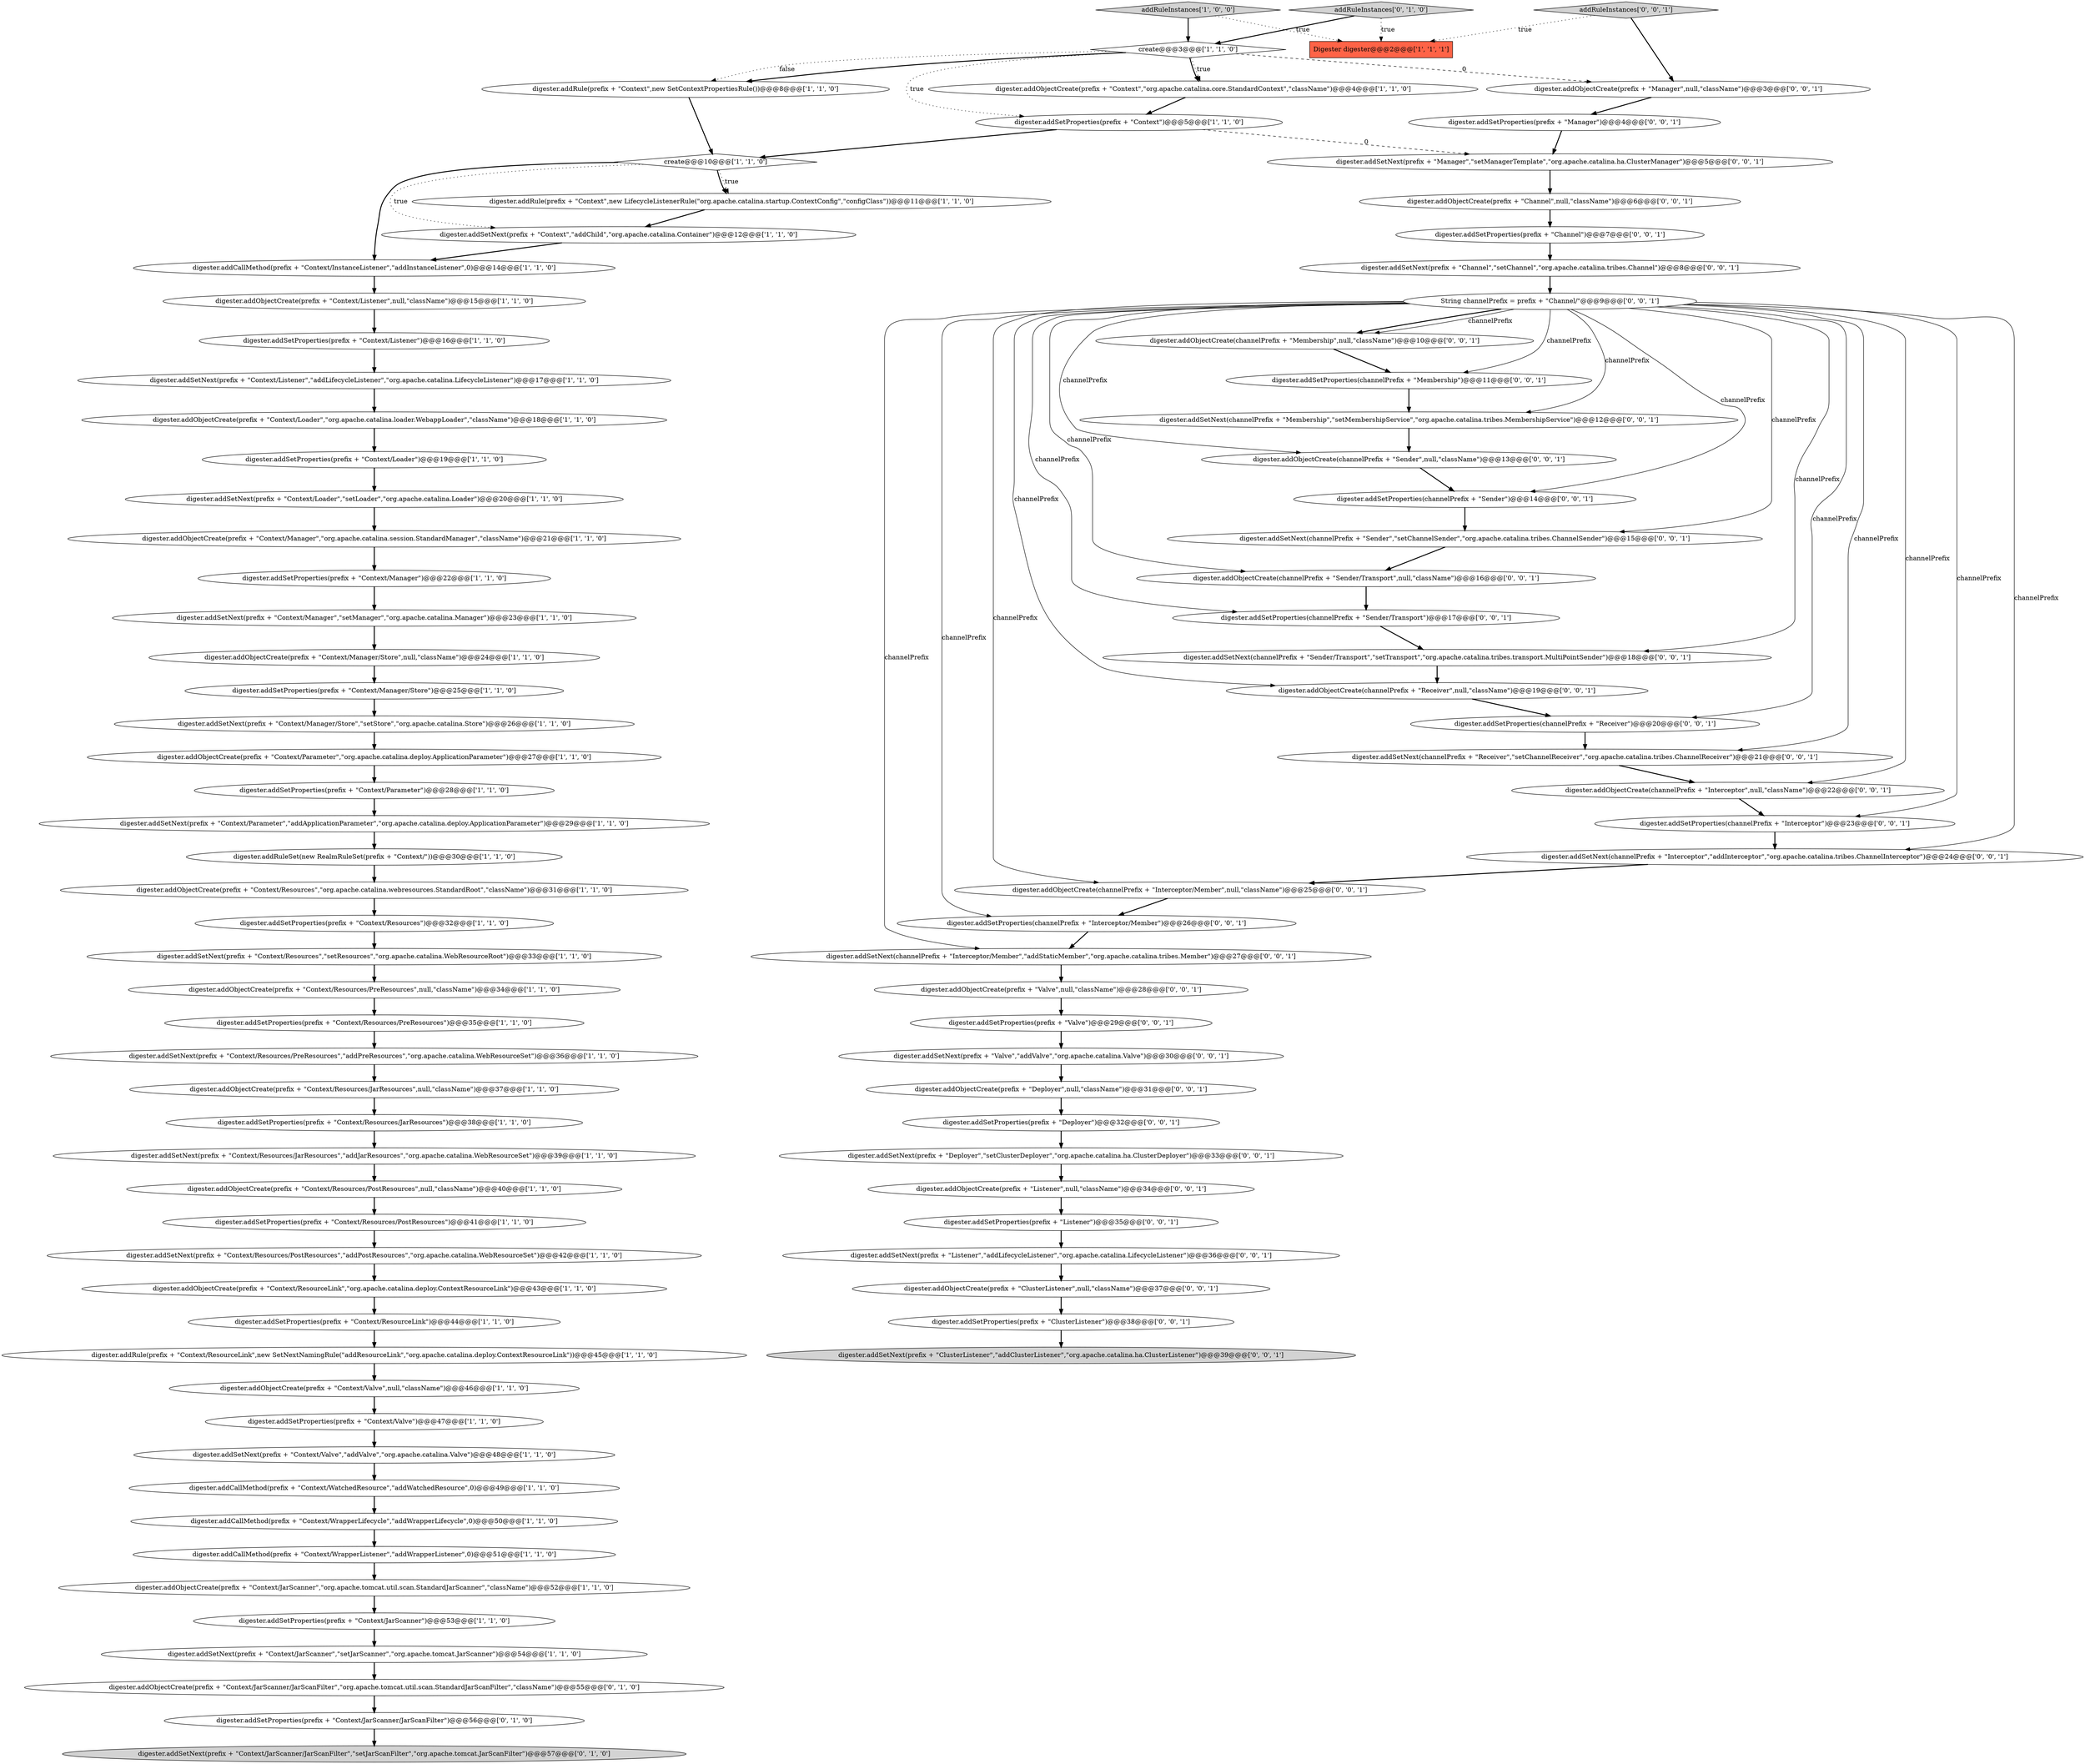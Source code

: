 digraph {
44 [style = filled, label = "digester.addSetProperties(prefix + \"Context/ResourceLink\")@@@44@@@['1', '1', '0']", fillcolor = white, shape = ellipse image = "AAA0AAABBB1BBB"];
3 [style = filled, label = "digester.addSetNext(prefix + \"Context/Valve\",\"addValve\",\"org.apache.catalina.Valve\")@@@48@@@['1', '1', '0']", fillcolor = white, shape = ellipse image = "AAA0AAABBB1BBB"];
10 [style = filled, label = "digester.addObjectCreate(prefix + \"Context/Valve\",null,\"className\")@@@46@@@['1', '1', '0']", fillcolor = white, shape = ellipse image = "AAA0AAABBB1BBB"];
89 [style = filled, label = "digester.addSetProperties(channelPrefix + \"Membership\")@@@11@@@['0', '0', '1']", fillcolor = white, shape = ellipse image = "AAA0AAABBB3BBB"];
50 [style = filled, label = "addRuleInstances['0', '1', '0']", fillcolor = lightgray, shape = diamond image = "AAA0AAABBB2BBB"];
4 [style = filled, label = "digester.addSetNext(prefix + \"Context/Resources/JarResources\",\"addJarResources\",\"org.apache.catalina.WebResourceSet\")@@@39@@@['1', '1', '0']", fillcolor = white, shape = ellipse image = "AAA0AAABBB1BBB"];
52 [style = filled, label = "digester.addSetProperties(prefix + \"Context/JarScanner/JarScanFilter\")@@@56@@@['0', '1', '0']", fillcolor = white, shape = ellipse image = "AAA1AAABBB2BBB"];
39 [style = filled, label = "digester.addSetProperties(prefix + \"Context/Listener\")@@@16@@@['1', '1', '0']", fillcolor = white, shape = ellipse image = "AAA0AAABBB1BBB"];
53 [style = filled, label = "digester.addObjectCreate(prefix + \"Context/JarScanner/JarScanFilter\",\"org.apache.tomcat.util.scan.StandardJarScanFilter\",\"className\")@@@55@@@['0', '1', '0']", fillcolor = white, shape = ellipse image = "AAA1AAABBB2BBB"];
24 [style = filled, label = "digester.addCallMethod(prefix + \"Context/WatchedResource\",\"addWatchedResource\",0)@@@49@@@['1', '1', '0']", fillcolor = white, shape = ellipse image = "AAA0AAABBB1BBB"];
42 [style = filled, label = "digester.addObjectCreate(prefix + \"Context/JarScanner\",\"org.apache.tomcat.util.scan.StandardJarScanner\",\"className\")@@@52@@@['1', '1', '0']", fillcolor = white, shape = ellipse image = "AAA0AAABBB1BBB"];
0 [style = filled, label = "digester.addSetNext(prefix + \"Context/Resources/PostResources\",\"addPostResources\",\"org.apache.catalina.WebResourceSet\")@@@42@@@['1', '1', '0']", fillcolor = white, shape = ellipse image = "AAA0AAABBB1BBB"];
90 [style = filled, label = "digester.addSetNext(prefix + \"ClusterListener\",\"addClusterListener\",\"org.apache.catalina.ha.ClusterListener\")@@@39@@@['0', '0', '1']", fillcolor = lightgray, shape = ellipse image = "AAA0AAABBB3BBB"];
46 [style = filled, label = "digester.addSetNext(prefix + \"Context/Resources\",\"setResources\",\"org.apache.catalina.WebResourceRoot\")@@@33@@@['1', '1', '0']", fillcolor = white, shape = ellipse image = "AAA0AAABBB1BBB"];
11 [style = filled, label = "digester.addSetNext(prefix + \"Context/Resources/PreResources\",\"addPreResources\",\"org.apache.catalina.WebResourceSet\")@@@36@@@['1', '1', '0']", fillcolor = white, shape = ellipse image = "AAA0AAABBB1BBB"];
68 [style = filled, label = "addRuleInstances['0', '0', '1']", fillcolor = lightgray, shape = diamond image = "AAA0AAABBB3BBB"];
36 [style = filled, label = "digester.addSetNext(prefix + \"Context/Manager\",\"setManager\",\"org.apache.catalina.Manager\")@@@23@@@['1', '1', '0']", fillcolor = white, shape = ellipse image = "AAA0AAABBB1BBB"];
84 [style = filled, label = "digester.addObjectCreate(prefix + \"ClusterListener\",null,\"className\")@@@37@@@['0', '0', '1']", fillcolor = white, shape = ellipse image = "AAA0AAABBB3BBB"];
13 [style = filled, label = "digester.addObjectCreate(prefix + \"Context\",\"org.apache.catalina.core.StandardContext\",\"className\")@@@4@@@['1', '1', '0']", fillcolor = white, shape = ellipse image = "AAA0AAABBB1BBB"];
15 [style = filled, label = "digester.addObjectCreate(prefix + \"Context/Listener\",null,\"className\")@@@15@@@['1', '1', '0']", fillcolor = white, shape = ellipse image = "AAA0AAABBB1BBB"];
19 [style = filled, label = "digester.addSetNext(prefix + \"Context/Parameter\",\"addApplicationParameter\",\"org.apache.catalina.deploy.ApplicationParameter\")@@@29@@@['1', '1', '0']", fillcolor = white, shape = ellipse image = "AAA0AAABBB1BBB"];
80 [style = filled, label = "digester.addObjectCreate(channelPrefix + \"Receiver\",null,\"className\")@@@19@@@['0', '0', '1']", fillcolor = white, shape = ellipse image = "AAA0AAABBB3BBB"];
18 [style = filled, label = "digester.addSetProperties(prefix + \"Context/Loader\")@@@19@@@['1', '1', '0']", fillcolor = white, shape = ellipse image = "AAA0AAABBB1BBB"];
81 [style = filled, label = "digester.addSetProperties(prefix + \"Manager\")@@@4@@@['0', '0', '1']", fillcolor = white, shape = ellipse image = "AAA0AAABBB3BBB"];
69 [style = filled, label = "digester.addSetProperties(prefix + \"Valve\")@@@29@@@['0', '0', '1']", fillcolor = white, shape = ellipse image = "AAA0AAABBB3BBB"];
20 [style = filled, label = "digester.addObjectCreate(prefix + \"Context/Parameter\",\"org.apache.catalina.deploy.ApplicationParameter\")@@@27@@@['1', '1', '0']", fillcolor = white, shape = ellipse image = "AAA0AAABBB1BBB"];
76 [style = filled, label = "digester.addObjectCreate(prefix + \"Manager\",null,\"className\")@@@3@@@['0', '0', '1']", fillcolor = white, shape = ellipse image = "AAA0AAABBB3BBB"];
48 [style = filled, label = "digester.addCallMethod(prefix + \"Context/InstanceListener\",\"addInstanceListener\",0)@@@14@@@['1', '1', '0']", fillcolor = white, shape = ellipse image = "AAA0AAABBB1BBB"];
37 [style = filled, label = "digester.addObjectCreate(prefix + \"Context/Manager\",\"org.apache.catalina.session.StandardManager\",\"className\")@@@21@@@['1', '1', '0']", fillcolor = white, shape = ellipse image = "AAA0AAABBB1BBB"];
23 [style = filled, label = "digester.addSetProperties(prefix + \"Context/Manager/Store\")@@@25@@@['1', '1', '0']", fillcolor = white, shape = ellipse image = "AAA0AAABBB1BBB"];
56 [style = filled, label = "digester.addSetNext(channelPrefix + \"Interceptor/Member\",\"addStaticMember\",\"org.apache.catalina.tribes.Member\")@@@27@@@['0', '0', '1']", fillcolor = white, shape = ellipse image = "AAA0AAABBB3BBB"];
91 [style = filled, label = "digester.addSetProperties(channelPrefix + \"Receiver\")@@@20@@@['0', '0', '1']", fillcolor = white, shape = ellipse image = "AAA0AAABBB3BBB"];
12 [style = filled, label = "digester.addSetProperties(prefix + \"Context/JarScanner\")@@@53@@@['1', '1', '0']", fillcolor = white, shape = ellipse image = "AAA0AAABBB1BBB"];
21 [style = filled, label = "digester.addSetProperties(prefix + \"Context/Manager\")@@@22@@@['1', '1', '0']", fillcolor = white, shape = ellipse image = "AAA0AAABBB1BBB"];
27 [style = filled, label = "digester.addSetNext(prefix + \"Context/JarScanner\",\"setJarScanner\",\"org.apache.tomcat.JarScanner\")@@@54@@@['1', '1', '0']", fillcolor = white, shape = ellipse image = "AAA0AAABBB1BBB"];
67 [style = filled, label = "digester.addObjectCreate(channelPrefix + \"Membership\",null,\"className\")@@@10@@@['0', '0', '1']", fillcolor = white, shape = ellipse image = "AAA0AAABBB3BBB"];
32 [style = filled, label = "digester.addObjectCreate(prefix + \"Context/Resources\",\"org.apache.catalina.webresources.StandardRoot\",\"className\")@@@31@@@['1', '1', '0']", fillcolor = white, shape = ellipse image = "AAA0AAABBB1BBB"];
60 [style = filled, label = "digester.addSetProperties(channelPrefix + \"Sender\")@@@14@@@['0', '0', '1']", fillcolor = white, shape = ellipse image = "AAA0AAABBB3BBB"];
5 [style = filled, label = "digester.addObjectCreate(prefix + \"Context/Resources/PostResources\",null,\"className\")@@@40@@@['1', '1', '0']", fillcolor = white, shape = ellipse image = "AAA0AAABBB1BBB"];
6 [style = filled, label = "digester.addSetProperties(prefix + \"Context\")@@@5@@@['1', '1', '0']", fillcolor = white, shape = ellipse image = "AAA0AAABBB1BBB"];
55 [style = filled, label = "digester.addSetNext(prefix + \"Channel\",\"setChannel\",\"org.apache.catalina.tribes.Channel\")@@@8@@@['0', '0', '1']", fillcolor = white, shape = ellipse image = "AAA0AAABBB3BBB"];
40 [style = filled, label = "digester.addObjectCreate(prefix + \"Context/Loader\",\"org.apache.catalina.loader.WebappLoader\",\"className\")@@@18@@@['1', '1', '0']", fillcolor = white, shape = ellipse image = "AAA0AAABBB1BBB"];
74 [style = filled, label = "digester.addSetProperties(channelPrefix + \"Sender/Transport\")@@@17@@@['0', '0', '1']", fillcolor = white, shape = ellipse image = "AAA0AAABBB3BBB"];
58 [style = filled, label = "digester.addSetProperties(prefix + \"Deployer\")@@@32@@@['0', '0', '1']", fillcolor = white, shape = ellipse image = "AAA0AAABBB3BBB"];
66 [style = filled, label = "digester.addObjectCreate(prefix + \"Channel\",null,\"className\")@@@6@@@['0', '0', '1']", fillcolor = white, shape = ellipse image = "AAA0AAABBB3BBB"];
87 [style = filled, label = "digester.addSetProperties(prefix + \"Listener\")@@@35@@@['0', '0', '1']", fillcolor = white, shape = ellipse image = "AAA0AAABBB3BBB"];
72 [style = filled, label = "digester.addSetProperties(prefix + \"Channel\")@@@7@@@['0', '0', '1']", fillcolor = white, shape = ellipse image = "AAA0AAABBB3BBB"];
61 [style = filled, label = "digester.addSetNext(prefix + \"Deployer\",\"setClusterDeployer\",\"org.apache.catalina.ha.ClusterDeployer\")@@@33@@@['0', '0', '1']", fillcolor = white, shape = ellipse image = "AAA0AAABBB3BBB"];
79 [style = filled, label = "digester.addSetNext(channelPrefix + \"Receiver\",\"setChannelReceiver\",\"org.apache.catalina.tribes.ChannelReceiver\")@@@21@@@['0', '0', '1']", fillcolor = white, shape = ellipse image = "AAA0AAABBB3BBB"];
75 [style = filled, label = "digester.addSetNext(channelPrefix + \"Interceptor\",\"addInterceptor\",\"org.apache.catalina.tribes.ChannelInterceptor\")@@@24@@@['0', '0', '1']", fillcolor = white, shape = ellipse image = "AAA0AAABBB3BBB"];
1 [style = filled, label = "digester.addRule(prefix + \"Context\",new LifecycleListenerRule(\"org.apache.catalina.startup.ContextConfig\",\"configClass\"))@@@11@@@['1', '1', '0']", fillcolor = white, shape = ellipse image = "AAA0AAABBB1BBB"];
47 [style = filled, label = "digester.addSetProperties(prefix + \"Context/Resources\")@@@32@@@['1', '1', '0']", fillcolor = white, shape = ellipse image = "AAA0AAABBB1BBB"];
83 [style = filled, label = "digester.addObjectCreate(channelPrefix + \"Sender\",null,\"className\")@@@13@@@['0', '0', '1']", fillcolor = white, shape = ellipse image = "AAA0AAABBB3BBB"];
28 [style = filled, label = "create@@@3@@@['1', '1', '0']", fillcolor = white, shape = diamond image = "AAA0AAABBB1BBB"];
2 [style = filled, label = "digester.addObjectCreate(prefix + \"Context/Manager/Store\",null,\"className\")@@@24@@@['1', '1', '0']", fillcolor = white, shape = ellipse image = "AAA0AAABBB1BBB"];
49 [style = filled, label = "digester.addSetNext(prefix + \"Context\",\"addChild\",\"org.apache.catalina.Container\")@@@12@@@['1', '1', '0']", fillcolor = white, shape = ellipse image = "AAA0AAABBB1BBB"];
78 [style = filled, label = "digester.addObjectCreate(prefix + \"Listener\",null,\"className\")@@@34@@@['0', '0', '1']", fillcolor = white, shape = ellipse image = "AAA0AAABBB3BBB"];
14 [style = filled, label = "addRuleInstances['1', '0', '0']", fillcolor = lightgray, shape = diamond image = "AAA0AAABBB1BBB"];
9 [style = filled, label = "Digester digester@@@2@@@['1', '1', '1']", fillcolor = tomato, shape = box image = "AAA0AAABBB1BBB"];
8 [style = filled, label = "digester.addRuleSet(new RealmRuleSet(prefix + \"Context/\"))@@@30@@@['1', '1', '0']", fillcolor = white, shape = ellipse image = "AAA0AAABBB1BBB"];
65 [style = filled, label = "String channelPrefix = prefix + \"Channel/\"@@@9@@@['0', '0', '1']", fillcolor = white, shape = ellipse image = "AAA0AAABBB3BBB"];
7 [style = filled, label = "digester.addObjectCreate(prefix + \"Context/ResourceLink\",\"org.apache.catalina.deploy.ContextResourceLink\")@@@43@@@['1', '1', '0']", fillcolor = white, shape = ellipse image = "AAA0AAABBB1BBB"];
33 [style = filled, label = "digester.addSetProperties(prefix + \"Context/Resources/JarResources\")@@@38@@@['1', '1', '0']", fillcolor = white, shape = ellipse image = "AAA0AAABBB1BBB"];
71 [style = filled, label = "digester.addSetNext(channelPrefix + \"Sender\",\"setChannelSender\",\"org.apache.catalina.tribes.ChannelSender\")@@@15@@@['0', '0', '1']", fillcolor = white, shape = ellipse image = "AAA0AAABBB3BBB"];
26 [style = filled, label = "digester.addCallMethod(prefix + \"Context/WrapperListener\",\"addWrapperListener\",0)@@@51@@@['1', '1', '0']", fillcolor = white, shape = ellipse image = "AAA0AAABBB1BBB"];
54 [style = filled, label = "digester.addSetProperties(channelPrefix + \"Interceptor/Member\")@@@26@@@['0', '0', '1']", fillcolor = white, shape = ellipse image = "AAA0AAABBB3BBB"];
16 [style = filled, label = "digester.addSetNext(prefix + \"Context/Loader\",\"setLoader\",\"org.apache.catalina.Loader\")@@@20@@@['1', '1', '0']", fillcolor = white, shape = ellipse image = "AAA0AAABBB1BBB"];
73 [style = filled, label = "digester.addObjectCreate(prefix + \"Deployer\",null,\"className\")@@@31@@@['0', '0', '1']", fillcolor = white, shape = ellipse image = "AAA0AAABBB3BBB"];
30 [style = filled, label = "digester.addObjectCreate(prefix + \"Context/Resources/JarResources\",null,\"className\")@@@37@@@['1', '1', '0']", fillcolor = white, shape = ellipse image = "AAA0AAABBB1BBB"];
63 [style = filled, label = "digester.addSetNext(channelPrefix + \"Membership\",\"setMembershipService\",\"org.apache.catalina.tribes.MembershipService\")@@@12@@@['0', '0', '1']", fillcolor = white, shape = ellipse image = "AAA0AAABBB3BBB"];
29 [style = filled, label = "digester.addObjectCreate(prefix + \"Context/Resources/PreResources\",null,\"className\")@@@34@@@['1', '1', '0']", fillcolor = white, shape = ellipse image = "AAA0AAABBB1BBB"];
25 [style = filled, label = "digester.addSetProperties(prefix + \"Context/Resources/PostResources\")@@@41@@@['1', '1', '0']", fillcolor = white, shape = ellipse image = "AAA0AAABBB1BBB"];
43 [style = filled, label = "digester.addSetNext(prefix + \"Context/Listener\",\"addLifecycleListener\",\"org.apache.catalina.LifecycleListener\")@@@17@@@['1', '1', '0']", fillcolor = white, shape = ellipse image = "AAA0AAABBB1BBB"];
86 [style = filled, label = "digester.addSetNext(prefix + \"Manager\",\"setManagerTemplate\",\"org.apache.catalina.ha.ClusterManager\")@@@5@@@['0', '0', '1']", fillcolor = white, shape = ellipse image = "AAA0AAABBB3BBB"];
22 [style = filled, label = "digester.addSetProperties(prefix + \"Context/Parameter\")@@@28@@@['1', '1', '0']", fillcolor = white, shape = ellipse image = "AAA0AAABBB1BBB"];
38 [style = filled, label = "digester.addSetNext(prefix + \"Context/Manager/Store\",\"setStore\",\"org.apache.catalina.Store\")@@@26@@@['1', '1', '0']", fillcolor = white, shape = ellipse image = "AAA0AAABBB1BBB"];
70 [style = filled, label = "digester.addSetNext(prefix + \"Valve\",\"addValve\",\"org.apache.catalina.Valve\")@@@30@@@['0', '0', '1']", fillcolor = white, shape = ellipse image = "AAA0AAABBB3BBB"];
17 [style = filled, label = "digester.addRule(prefix + \"Context/ResourceLink\",new SetNextNamingRule(\"addResourceLink\",\"org.apache.catalina.deploy.ContextResourceLink\"))@@@45@@@['1', '1', '0']", fillcolor = white, shape = ellipse image = "AAA0AAABBB1BBB"];
77 [style = filled, label = "digester.addObjectCreate(channelPrefix + \"Interceptor\",null,\"className\")@@@22@@@['0', '0', '1']", fillcolor = white, shape = ellipse image = "AAA0AAABBB3BBB"];
41 [style = filled, label = "digester.addSetProperties(prefix + \"Context/Resources/PreResources\")@@@35@@@['1', '1', '0']", fillcolor = white, shape = ellipse image = "AAA0AAABBB1BBB"];
57 [style = filled, label = "digester.addObjectCreate(channelPrefix + \"Interceptor/Member\",null,\"className\")@@@25@@@['0', '0', '1']", fillcolor = white, shape = ellipse image = "AAA0AAABBB3BBB"];
88 [style = filled, label = "digester.addSetNext(prefix + \"Listener\",\"addLifecycleListener\",\"org.apache.catalina.LifecycleListener\")@@@36@@@['0', '0', '1']", fillcolor = white, shape = ellipse image = "AAA0AAABBB3BBB"];
82 [style = filled, label = "digester.addObjectCreate(channelPrefix + \"Sender/Transport\",null,\"className\")@@@16@@@['0', '0', '1']", fillcolor = white, shape = ellipse image = "AAA0AAABBB3BBB"];
59 [style = filled, label = "digester.addSetProperties(prefix + \"ClusterListener\")@@@38@@@['0', '0', '1']", fillcolor = white, shape = ellipse image = "AAA0AAABBB3BBB"];
34 [style = filled, label = "digester.addCallMethod(prefix + \"Context/WrapperLifecycle\",\"addWrapperLifecycle\",0)@@@50@@@['1', '1', '0']", fillcolor = white, shape = ellipse image = "AAA0AAABBB1BBB"];
35 [style = filled, label = "create@@@10@@@['1', '1', '0']", fillcolor = white, shape = diamond image = "AAA0AAABBB1BBB"];
45 [style = filled, label = "digester.addRule(prefix + \"Context\",new SetContextPropertiesRule())@@@8@@@['1', '1', '0']", fillcolor = white, shape = ellipse image = "AAA0AAABBB1BBB"];
51 [style = filled, label = "digester.addSetNext(prefix + \"Context/JarScanner/JarScanFilter\",\"setJarScanFilter\",\"org.apache.tomcat.JarScanFilter\")@@@57@@@['0', '1', '0']", fillcolor = lightgray, shape = ellipse image = "AAA1AAABBB2BBB"];
31 [style = filled, label = "digester.addSetProperties(prefix + \"Context/Valve\")@@@47@@@['1', '1', '0']", fillcolor = white, shape = ellipse image = "AAA0AAABBB1BBB"];
85 [style = filled, label = "digester.addSetNext(channelPrefix + \"Sender/Transport\",\"setTransport\",\"org.apache.catalina.tribes.transport.MultiPointSender\")@@@18@@@['0', '0', '1']", fillcolor = white, shape = ellipse image = "AAA0AAABBB3BBB"];
62 [style = filled, label = "digester.addSetProperties(channelPrefix + \"Interceptor\")@@@23@@@['0', '0', '1']", fillcolor = white, shape = ellipse image = "AAA0AAABBB3BBB"];
64 [style = filled, label = "digester.addObjectCreate(prefix + \"Valve\",null,\"className\")@@@28@@@['0', '0', '1']", fillcolor = white, shape = ellipse image = "AAA0AAABBB3BBB"];
28->13 [style = bold, label=""];
3->24 [style = bold, label=""];
12->27 [style = bold, label=""];
50->9 [style = dotted, label="true"];
33->4 [style = bold, label=""];
50->28 [style = bold, label=""];
28->6 [style = dotted, label="true"];
36->2 [style = bold, label=""];
19->8 [style = bold, label=""];
13->6 [style = bold, label=""];
54->56 [style = bold, label=""];
27->53 [style = bold, label=""];
28->45 [style = dotted, label="false"];
14->28 [style = bold, label=""];
65->67 [style = bold, label=""];
42->12 [style = bold, label=""];
82->74 [style = bold, label=""];
65->83 [style = solid, label="channelPrefix"];
15->39 [style = bold, label=""];
65->67 [style = solid, label="channelPrefix"];
65->85 [style = solid, label="channelPrefix"];
88->84 [style = bold, label=""];
23->38 [style = bold, label=""];
65->60 [style = solid, label="channelPrefix"];
83->60 [style = bold, label=""];
73->58 [style = bold, label=""];
34->26 [style = bold, label=""];
31->3 [style = bold, label=""];
35->48 [style = bold, label=""];
28->45 [style = bold, label=""];
66->72 [style = bold, label=""];
65->89 [style = solid, label="channelPrefix"];
65->56 [style = solid, label="channelPrefix"];
26->42 [style = bold, label=""];
0->7 [style = bold, label=""];
1->49 [style = bold, label=""];
8->32 [style = bold, label=""];
80->91 [style = bold, label=""];
75->57 [style = bold, label=""];
47->46 [style = bold, label=""];
41->11 [style = bold, label=""];
78->87 [style = bold, label=""];
84->59 [style = bold, label=""];
44->17 [style = bold, label=""];
74->85 [style = bold, label=""];
65->57 [style = solid, label="channelPrefix"];
56->64 [style = bold, label=""];
91->79 [style = bold, label=""];
55->65 [style = bold, label=""];
6->86 [style = dashed, label="0"];
35->1 [style = bold, label=""];
87->88 [style = bold, label=""];
11->30 [style = bold, label=""];
65->77 [style = solid, label="channelPrefix"];
37->21 [style = bold, label=""];
7->44 [style = bold, label=""];
52->51 [style = bold, label=""];
60->71 [style = bold, label=""];
58->61 [style = bold, label=""];
72->55 [style = bold, label=""];
65->91 [style = solid, label="channelPrefix"];
35->49 [style = dotted, label="true"];
62->75 [style = bold, label=""];
21->36 [style = bold, label=""];
65->54 [style = solid, label="channelPrefix"];
63->83 [style = bold, label=""];
22->19 [style = bold, label=""];
79->77 [style = bold, label=""];
81->86 [style = bold, label=""];
69->70 [style = bold, label=""];
28->13 [style = dotted, label="true"];
65->82 [style = solid, label="channelPrefix"];
39->43 [style = bold, label=""];
16->37 [style = bold, label=""];
20->22 [style = bold, label=""];
71->82 [style = bold, label=""];
64->69 [style = bold, label=""];
65->79 [style = solid, label="channelPrefix"];
29->41 [style = bold, label=""];
65->71 [style = solid, label="channelPrefix"];
40->18 [style = bold, label=""];
35->1 [style = dotted, label="true"];
46->29 [style = bold, label=""];
30->33 [style = bold, label=""];
65->75 [style = solid, label="channelPrefix"];
43->40 [style = bold, label=""];
18->16 [style = bold, label=""];
65->80 [style = solid, label="channelPrefix"];
45->35 [style = bold, label=""];
25->0 [style = bold, label=""];
86->66 [style = bold, label=""];
49->48 [style = bold, label=""];
68->76 [style = bold, label=""];
14->9 [style = dotted, label="true"];
28->76 [style = dashed, label="0"];
24->34 [style = bold, label=""];
48->15 [style = bold, label=""];
85->80 [style = bold, label=""];
67->89 [style = bold, label=""];
61->78 [style = bold, label=""];
4->5 [style = bold, label=""];
57->54 [style = bold, label=""];
10->31 [style = bold, label=""];
89->63 [style = bold, label=""];
70->73 [style = bold, label=""];
65->63 [style = solid, label="channelPrefix"];
65->74 [style = solid, label="channelPrefix"];
65->62 [style = solid, label="channelPrefix"];
5->25 [style = bold, label=""];
77->62 [style = bold, label=""];
68->9 [style = dotted, label="true"];
76->81 [style = bold, label=""];
59->90 [style = bold, label=""];
38->20 [style = bold, label=""];
32->47 [style = bold, label=""];
6->35 [style = bold, label=""];
17->10 [style = bold, label=""];
2->23 [style = bold, label=""];
53->52 [style = bold, label=""];
}
